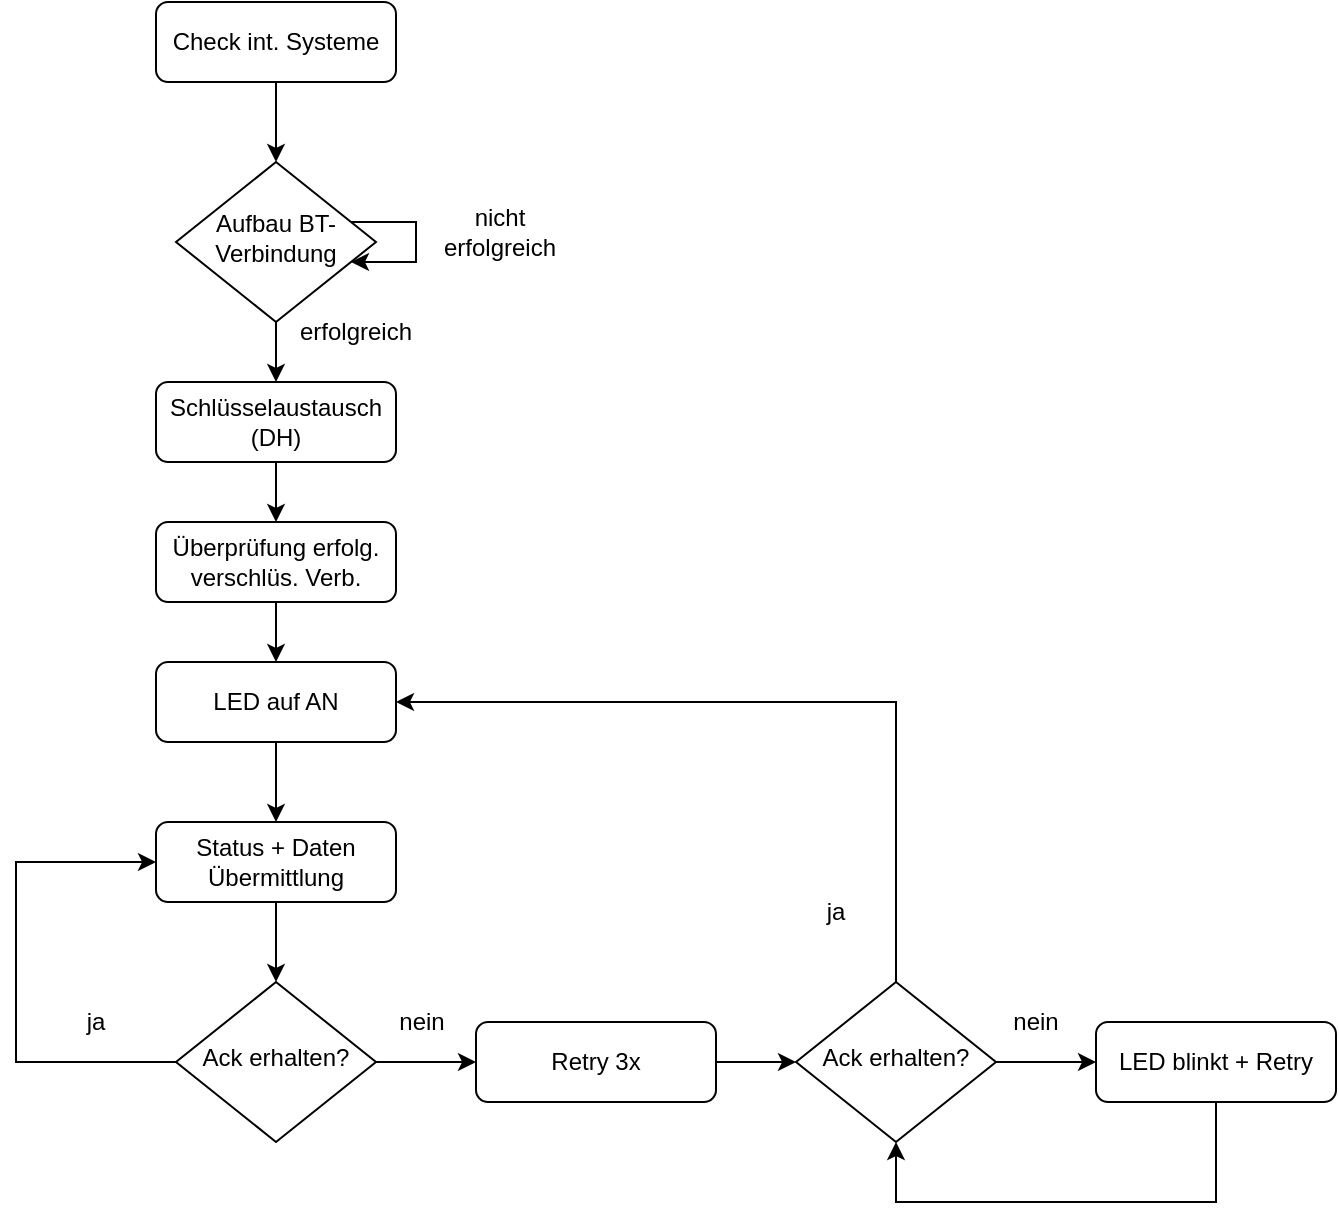 <mxfile version="24.7.15">
  <diagram id="C5RBs43oDa-KdzZeNtuy" name="Page-1">
    <mxGraphModel dx="1687" dy="2047" grid="1" gridSize="10" guides="1" tooltips="1" connect="1" arrows="1" fold="1" page="1" pageScale="1" pageWidth="827" pageHeight="1169" math="0" shadow="0">
      <root>
        <mxCell id="WIyWlLk6GJQsqaUBKTNV-0" />
        <mxCell id="WIyWlLk6GJQsqaUBKTNV-1" parent="WIyWlLk6GJQsqaUBKTNV-0" />
        <mxCell id="ZAd-6QGFjv7Rye3IVCSr-4" style="edgeStyle=orthogonalEdgeStyle;rounded=0;orthogonalLoop=1;jettySize=auto;html=1;entryX=0.5;entryY=0;entryDx=0;entryDy=0;" edge="1" parent="WIyWlLk6GJQsqaUBKTNV-1" source="ZAd-6QGFjv7Rye3IVCSr-0" target="ZAd-6QGFjv7Rye3IVCSr-2">
          <mxGeometry relative="1" as="geometry" />
        </mxCell>
        <mxCell id="ZAd-6QGFjv7Rye3IVCSr-0" value="Check int. Systeme" style="rounded=1;whiteSpace=wrap;html=1;fontSize=12;glass=0;strokeWidth=1;shadow=0;" vertex="1" parent="WIyWlLk6GJQsqaUBKTNV-1">
          <mxGeometry x="160" y="-170" width="120" height="40" as="geometry" />
        </mxCell>
        <mxCell id="ZAd-6QGFjv7Rye3IVCSr-7" style="edgeStyle=orthogonalEdgeStyle;rounded=0;orthogonalLoop=1;jettySize=auto;html=1;entryX=0.5;entryY=0;entryDx=0;entryDy=0;" edge="1" parent="WIyWlLk6GJQsqaUBKTNV-1" source="ZAd-6QGFjv7Rye3IVCSr-2" target="ZAd-6QGFjv7Rye3IVCSr-6">
          <mxGeometry relative="1" as="geometry" />
        </mxCell>
        <mxCell id="ZAd-6QGFjv7Rye3IVCSr-2" value="Aufbau BT-Verbindung" style="rhombus;whiteSpace=wrap;html=1;shadow=0;fontFamily=Helvetica;fontSize=12;align=center;strokeWidth=1;spacing=6;spacingTop=-4;" vertex="1" parent="WIyWlLk6GJQsqaUBKTNV-1">
          <mxGeometry x="170" y="-90" width="100" height="80" as="geometry" />
        </mxCell>
        <mxCell id="ZAd-6QGFjv7Rye3IVCSr-3" style="edgeStyle=orthogonalEdgeStyle;rounded=0;orthogonalLoop=1;jettySize=auto;html=1;" edge="1" parent="WIyWlLk6GJQsqaUBKTNV-1" source="ZAd-6QGFjv7Rye3IVCSr-2" target="ZAd-6QGFjv7Rye3IVCSr-2">
          <mxGeometry relative="1" as="geometry" />
        </mxCell>
        <mxCell id="ZAd-6QGFjv7Rye3IVCSr-5" value="nicht erfolgreich" style="text;html=1;align=center;verticalAlign=middle;whiteSpace=wrap;rounded=0;" vertex="1" parent="WIyWlLk6GJQsqaUBKTNV-1">
          <mxGeometry x="302" y="-70" width="60" height="30" as="geometry" />
        </mxCell>
        <mxCell id="ZAd-6QGFjv7Rye3IVCSr-9" style="edgeStyle=orthogonalEdgeStyle;rounded=0;orthogonalLoop=1;jettySize=auto;html=1;entryX=0.5;entryY=0;entryDx=0;entryDy=0;" edge="1" parent="WIyWlLk6GJQsqaUBKTNV-1" source="ZAd-6QGFjv7Rye3IVCSr-6" target="ZAd-6QGFjv7Rye3IVCSr-8">
          <mxGeometry relative="1" as="geometry" />
        </mxCell>
        <mxCell id="ZAd-6QGFjv7Rye3IVCSr-6" value="Schlüsselaustausch (DH)" style="rounded=1;whiteSpace=wrap;html=1;fontSize=12;glass=0;strokeWidth=1;shadow=0;" vertex="1" parent="WIyWlLk6GJQsqaUBKTNV-1">
          <mxGeometry x="160" y="20" width="120" height="40" as="geometry" />
        </mxCell>
        <mxCell id="ZAd-6QGFjv7Rye3IVCSr-26" style="edgeStyle=orthogonalEdgeStyle;rounded=0;orthogonalLoop=1;jettySize=auto;html=1;entryX=0.5;entryY=0;entryDx=0;entryDy=0;" edge="1" parent="WIyWlLk6GJQsqaUBKTNV-1" source="ZAd-6QGFjv7Rye3IVCSr-8" target="ZAd-6QGFjv7Rye3IVCSr-10">
          <mxGeometry relative="1" as="geometry" />
        </mxCell>
        <mxCell id="ZAd-6QGFjv7Rye3IVCSr-8" value="Überprüfung erfolg. verschlüs. Verb." style="rounded=1;whiteSpace=wrap;html=1;fontSize=12;glass=0;strokeWidth=1;shadow=0;" vertex="1" parent="WIyWlLk6GJQsqaUBKTNV-1">
          <mxGeometry x="160" y="90" width="120" height="40" as="geometry" />
        </mxCell>
        <mxCell id="ZAd-6QGFjv7Rye3IVCSr-27" style="edgeStyle=orthogonalEdgeStyle;rounded=0;orthogonalLoop=1;jettySize=auto;html=1;entryX=0.5;entryY=0;entryDx=0;entryDy=0;" edge="1" parent="WIyWlLk6GJQsqaUBKTNV-1" source="ZAd-6QGFjv7Rye3IVCSr-10" target="ZAd-6QGFjv7Rye3IVCSr-12">
          <mxGeometry relative="1" as="geometry" />
        </mxCell>
        <mxCell id="ZAd-6QGFjv7Rye3IVCSr-10" value="LED auf AN" style="rounded=1;whiteSpace=wrap;html=1;fontSize=12;glass=0;strokeWidth=1;shadow=0;" vertex="1" parent="WIyWlLk6GJQsqaUBKTNV-1">
          <mxGeometry x="160" y="160" width="120" height="40" as="geometry" />
        </mxCell>
        <mxCell id="ZAd-6QGFjv7Rye3IVCSr-16" style="edgeStyle=orthogonalEdgeStyle;rounded=0;orthogonalLoop=1;jettySize=auto;html=1;entryX=0.5;entryY=0;entryDx=0;entryDy=0;" edge="1" parent="WIyWlLk6GJQsqaUBKTNV-1" source="ZAd-6QGFjv7Rye3IVCSr-12" target="ZAd-6QGFjv7Rye3IVCSr-15">
          <mxGeometry relative="1" as="geometry" />
        </mxCell>
        <mxCell id="ZAd-6QGFjv7Rye3IVCSr-12" value="Status + Daten Übermittlung" style="rounded=1;whiteSpace=wrap;html=1;fontSize=12;glass=0;strokeWidth=1;shadow=0;" vertex="1" parent="WIyWlLk6GJQsqaUBKTNV-1">
          <mxGeometry x="160" y="240" width="120" height="40" as="geometry" />
        </mxCell>
        <mxCell id="ZAd-6QGFjv7Rye3IVCSr-17" value="" style="edgeStyle=orthogonalEdgeStyle;rounded=0;orthogonalLoop=1;jettySize=auto;html=1;entryX=0;entryY=0.5;entryDx=0;entryDy=0;exitX=0;exitY=0.5;exitDx=0;exitDy=0;" edge="1" parent="WIyWlLk6GJQsqaUBKTNV-1" source="ZAd-6QGFjv7Rye3IVCSr-15" target="ZAd-6QGFjv7Rye3IVCSr-12">
          <mxGeometry relative="1" as="geometry">
            <mxPoint x="60" y="250" as="targetPoint" />
            <Array as="points">
              <mxPoint x="90" y="360" />
              <mxPoint x="90" y="260" />
            </Array>
          </mxGeometry>
        </mxCell>
        <mxCell id="ZAd-6QGFjv7Rye3IVCSr-19" style="edgeStyle=orthogonalEdgeStyle;rounded=0;orthogonalLoop=1;jettySize=auto;html=1;entryX=0;entryY=0.5;entryDx=0;entryDy=0;" edge="1" parent="WIyWlLk6GJQsqaUBKTNV-1" source="ZAd-6QGFjv7Rye3IVCSr-15" target="ZAd-6QGFjv7Rye3IVCSr-21">
          <mxGeometry relative="1" as="geometry">
            <mxPoint x="320" y="360" as="targetPoint" />
          </mxGeometry>
        </mxCell>
        <mxCell id="ZAd-6QGFjv7Rye3IVCSr-15" value="Ack erhalten?" style="rhombus;whiteSpace=wrap;html=1;shadow=0;fontFamily=Helvetica;fontSize=12;align=center;strokeWidth=1;spacing=6;spacingTop=-4;" vertex="1" parent="WIyWlLk6GJQsqaUBKTNV-1">
          <mxGeometry x="170" y="320" width="100" height="80" as="geometry" />
        </mxCell>
        <mxCell id="ZAd-6QGFjv7Rye3IVCSr-18" value="ja" style="text;html=1;align=center;verticalAlign=middle;whiteSpace=wrap;rounded=0;" vertex="1" parent="WIyWlLk6GJQsqaUBKTNV-1">
          <mxGeometry x="100" y="325" width="60" height="30" as="geometry" />
        </mxCell>
        <mxCell id="ZAd-6QGFjv7Rye3IVCSr-20" value="nein" style="text;html=1;align=center;verticalAlign=middle;whiteSpace=wrap;rounded=0;" vertex="1" parent="WIyWlLk6GJQsqaUBKTNV-1">
          <mxGeometry x="263" y="325" width="60" height="30" as="geometry" />
        </mxCell>
        <mxCell id="ZAd-6QGFjv7Rye3IVCSr-23" style="edgeStyle=orthogonalEdgeStyle;rounded=0;orthogonalLoop=1;jettySize=auto;html=1;entryX=0;entryY=0.5;entryDx=0;entryDy=0;" edge="1" parent="WIyWlLk6GJQsqaUBKTNV-1" source="ZAd-6QGFjv7Rye3IVCSr-21" target="ZAd-6QGFjv7Rye3IVCSr-22">
          <mxGeometry relative="1" as="geometry" />
        </mxCell>
        <mxCell id="ZAd-6QGFjv7Rye3IVCSr-21" value="Retry 3x" style="rounded=1;whiteSpace=wrap;html=1;fontSize=12;glass=0;strokeWidth=1;shadow=0;" vertex="1" parent="WIyWlLk6GJQsqaUBKTNV-1">
          <mxGeometry x="320" y="340" width="120" height="40" as="geometry" />
        </mxCell>
        <mxCell id="ZAd-6QGFjv7Rye3IVCSr-25" style="edgeStyle=orthogonalEdgeStyle;rounded=0;orthogonalLoop=1;jettySize=auto;html=1;entryX=1;entryY=0.5;entryDx=0;entryDy=0;exitX=0.5;exitY=0;exitDx=0;exitDy=0;" edge="1" parent="WIyWlLk6GJQsqaUBKTNV-1" source="ZAd-6QGFjv7Rye3IVCSr-22" target="ZAd-6QGFjv7Rye3IVCSr-10">
          <mxGeometry relative="1" as="geometry" />
        </mxCell>
        <mxCell id="ZAd-6QGFjv7Rye3IVCSr-30" style="edgeStyle=orthogonalEdgeStyle;rounded=0;orthogonalLoop=1;jettySize=auto;html=1;entryX=0;entryY=0.5;entryDx=0;entryDy=0;" edge="1" parent="WIyWlLk6GJQsqaUBKTNV-1" source="ZAd-6QGFjv7Rye3IVCSr-22" target="ZAd-6QGFjv7Rye3IVCSr-29">
          <mxGeometry relative="1" as="geometry" />
        </mxCell>
        <mxCell id="ZAd-6QGFjv7Rye3IVCSr-22" value="Ack erhalten?" style="rhombus;whiteSpace=wrap;html=1;shadow=0;fontFamily=Helvetica;fontSize=12;align=center;strokeWidth=1;spacing=6;spacingTop=-4;" vertex="1" parent="WIyWlLk6GJQsqaUBKTNV-1">
          <mxGeometry x="480" y="320" width="100" height="80" as="geometry" />
        </mxCell>
        <mxCell id="ZAd-6QGFjv7Rye3IVCSr-33" style="edgeStyle=orthogonalEdgeStyle;rounded=0;orthogonalLoop=1;jettySize=auto;html=1;entryX=0.5;entryY=1;entryDx=0;entryDy=0;exitX=0.5;exitY=1;exitDx=0;exitDy=0;" edge="1" parent="WIyWlLk6GJQsqaUBKTNV-1" source="ZAd-6QGFjv7Rye3IVCSr-29" target="ZAd-6QGFjv7Rye3IVCSr-22">
          <mxGeometry relative="1" as="geometry">
            <Array as="points">
              <mxPoint x="690" y="430" />
              <mxPoint x="530" y="430" />
            </Array>
          </mxGeometry>
        </mxCell>
        <mxCell id="ZAd-6QGFjv7Rye3IVCSr-29" value="LED blin&lt;span style=&quot;background-color: initial;&quot;&gt;kt + Retry&lt;/span&gt;" style="rounded=1;whiteSpace=wrap;html=1;fontSize=12;glass=0;strokeWidth=1;shadow=0;" vertex="1" parent="WIyWlLk6GJQsqaUBKTNV-1">
          <mxGeometry x="630" y="340" width="120" height="40" as="geometry" />
        </mxCell>
        <mxCell id="ZAd-6QGFjv7Rye3IVCSr-31" value="nein" style="text;html=1;align=center;verticalAlign=middle;whiteSpace=wrap;rounded=0;" vertex="1" parent="WIyWlLk6GJQsqaUBKTNV-1">
          <mxGeometry x="570" y="325" width="60" height="30" as="geometry" />
        </mxCell>
        <mxCell id="ZAd-6QGFjv7Rye3IVCSr-32" value="ja" style="text;html=1;align=center;verticalAlign=middle;whiteSpace=wrap;rounded=0;" vertex="1" parent="WIyWlLk6GJQsqaUBKTNV-1">
          <mxGeometry x="470" y="270" width="60" height="30" as="geometry" />
        </mxCell>
        <mxCell id="ZAd-6QGFjv7Rye3IVCSr-34" value="erfolgreich" style="text;html=1;align=center;verticalAlign=middle;whiteSpace=wrap;rounded=0;" vertex="1" parent="WIyWlLk6GJQsqaUBKTNV-1">
          <mxGeometry x="230" y="-20" width="60" height="30" as="geometry" />
        </mxCell>
      </root>
    </mxGraphModel>
  </diagram>
</mxfile>

